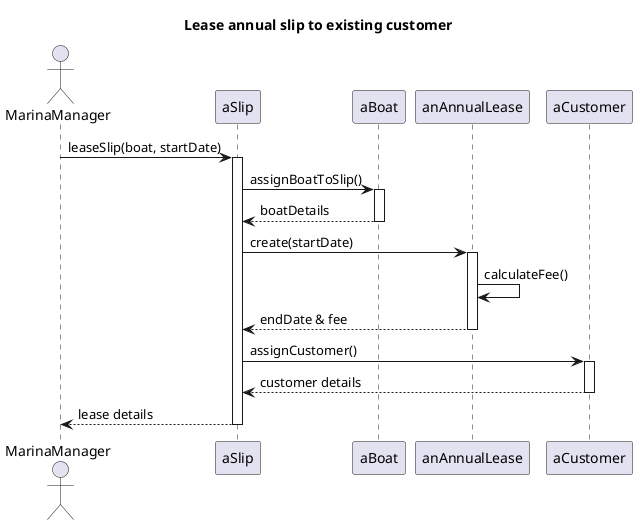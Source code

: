 @startuml 

title Lease annual slip to existing customer
actor MarinaManager

participant aSlip 
participant aBoat 

MarinaManager -> aSlip : leaseSlip(boat, startDate)
activate aSlip

aSlip -> aBoat : assignBoatToSlip()
activate aBoat
aBoat --> aSlip : boatDetails
deactivate aBoat

aSlip -> anAnnualLease : create(startDate)
activate anAnnualLease
anAnnualLease -> anAnnualLease : calculateFee()
anAnnualLease --> aSlip : endDate & fee
deactivate anAnnualLease

aSlip -> aCustomer : assignCustomer()
activate aCustomer
aCustomer --> aSlip : customer details
deactivate aCustomer

aSlip --> MarinaManager : lease details
deactivate aSlip

@enduml